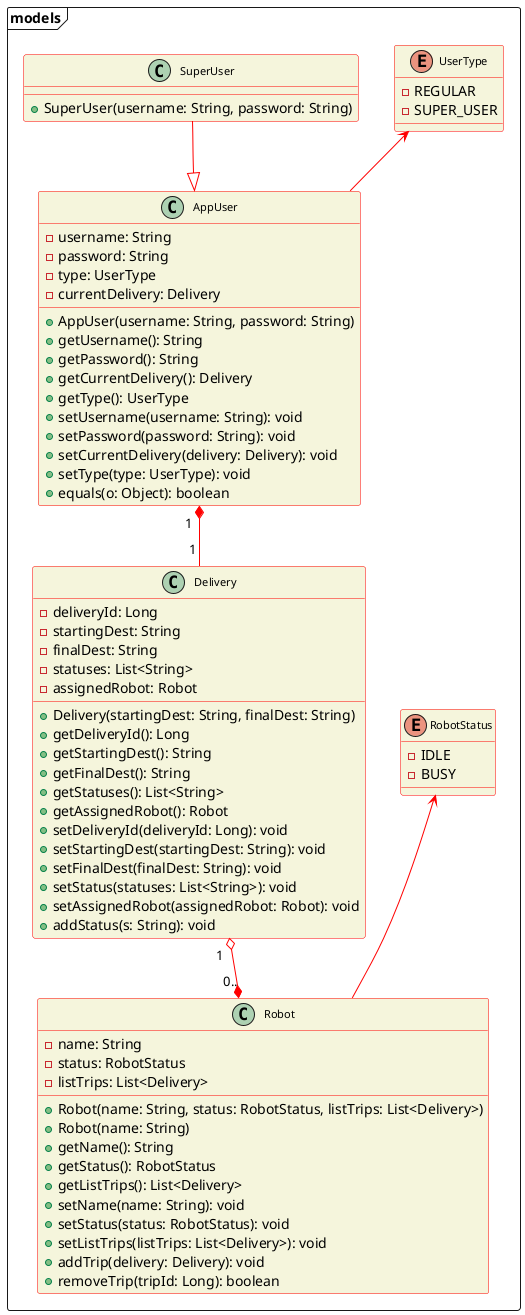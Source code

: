 @startuml UML_diagram
skinparam classFontSize 11
skinparam classBackgroundColor beige
skinparam ClassBorderColor red
skinparam ArrowColor red


package "models" <<frame>> {

    class "AppUser" {
        - username: String
        - password: String
        - type: UserType
        - currentDelivery: Delivery
        + AppUser(username: String, password: String)
        + getUsername(): String
        + getPassword(): String
        + getCurrentDelivery(): Delivery
        + getType(): UserType
        + setUsername(username: String): void
        + setPassword(password: String): void
        + setCurrentDelivery(delivery: Delivery): void
        + setType(type: UserType): void
        + equals(o: Object): boolean
    }

    class "SuperUser" {
        + SuperUser(username: String, password: String)
    }

    enum "UserType" {
        - REGULAR
        - SUPER_USER
    }

    class "Robot" {
        - name: String
        - status: RobotStatus
        - listTrips: List<Delivery>
        + Robot(name: String, status: RobotStatus, listTrips: List<Delivery>)
        + Robot(name: String)
        + getName(): String
        + getStatus(): RobotStatus
        + getListTrips(): List<Delivery>
        + setName(name: String): void
        + setStatus(status: RobotStatus): void
        + setListTrips(listTrips: List<Delivery>): void
        + addTrip(delivery: Delivery): void
        + removeTrip(tripId: Long): boolean
    }


    enum "RobotStatus" {
        - IDLE
        - BUSY
    }

    class "Delivery" {
        - deliveryId: Long
        - startingDest: String
        - finalDest: String
        - statuses: List<String>
        - assignedRobot: Robot
        + Delivery(startingDest: String, finalDest: String)
        + getDeliveryId(): Long
        + getStartingDest(): String
        + getFinalDest(): String
        + getStatuses(): List<String>
        + getAssignedRobot(): Robot
        + setDeliveryId(deliveryId: Long): void
        + setStartingDest(startingDest: String): void
        + setFinalDest(finalDest: String): void
        + setStatus(statuses: List<String>): void
        + setAssignedRobot(assignedRobot: Robot): void
        + addStatus(s: String): void
    }
}

' Relationship arrows
"Robot" -up-> "RobotStatus"

"Delivery" "1  " o--* "0.." "Robot"
"AppUser" "1  " *-- "1 " "Delivery"
"AppUser" -up-> "UserType"
"SuperUser" --|> "AppUser"
@enduml